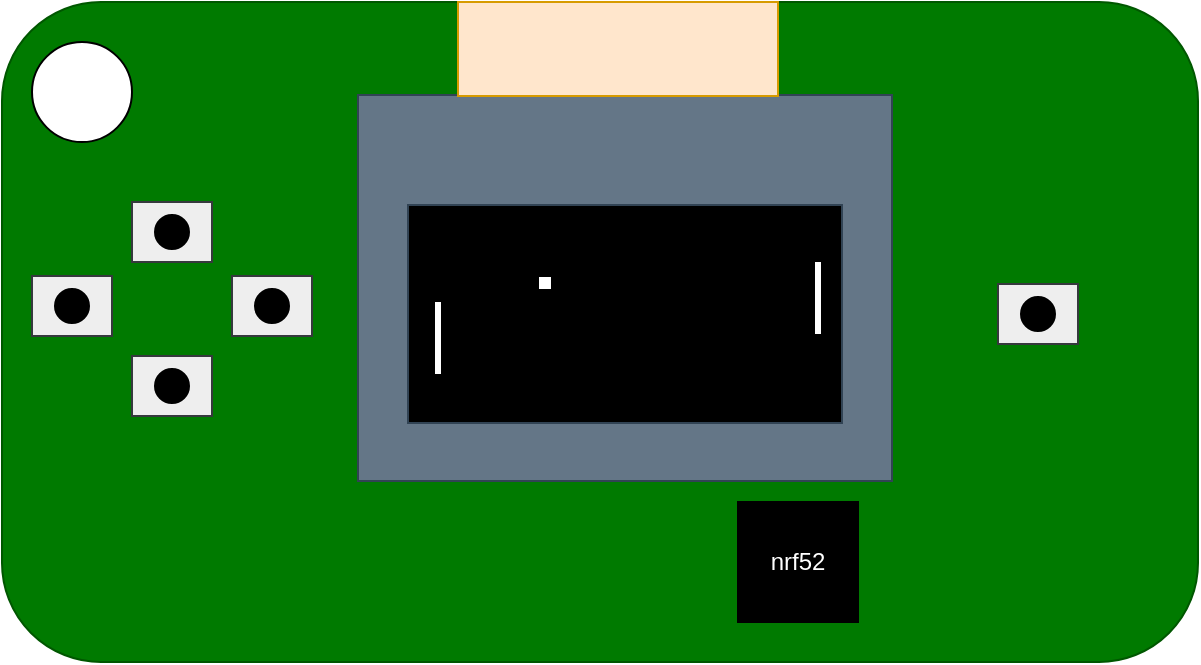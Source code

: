 <mxfile version="20.7.4" type="device"><diagram id="BsRCj93kudC3uUnsjZiU" name="Page-1"><mxGraphModel dx="1434" dy="792" grid="1" gridSize="10" guides="1" tooltips="1" connect="1" arrows="1" fold="1" page="1" pageScale="1" pageWidth="1169" pageHeight="827" math="0" shadow="0"><root><mxCell id="0"/><mxCell id="1" parent="0"/><mxCell id="20O2V24l1vJA8Wf-KVOs-1" value="" style="rounded=1;whiteSpace=wrap;html=1;fillColor=#007A00;strokeColor=#005700;fontColor=#ffffff;" parent="1" vertex="1"><mxGeometry x="392" y="280" width="598" height="330" as="geometry"/></mxCell><mxCell id="20O2V24l1vJA8Wf-KVOs-2" value="" style="ellipse;whiteSpace=wrap;html=1;aspect=fixed;" parent="1" vertex="1"><mxGeometry x="407" y="300" width="50" height="50" as="geometry"/></mxCell><mxCell id="20O2V24l1vJA8Wf-KVOs-27" value="" style="rounded=0;whiteSpace=wrap;html=1;fillColor=#647687;fontColor=#ffffff;strokeColor=#314354;" parent="1" vertex="1"><mxGeometry x="570" y="326.5" width="267" height="193" as="geometry"/></mxCell><mxCell id="20O2V24l1vJA8Wf-KVOs-28" value="&lt;div&gt;nrf52&lt;/div&gt;" style="rounded=0;whiteSpace=wrap;html=1;fillColor=#000000;fontColor=#FFFFFF;" parent="1" vertex="1"><mxGeometry x="760" y="530" width="60" height="60" as="geometry"/></mxCell><mxCell id="20O2V24l1vJA8Wf-KVOs-25" value="" style="rounded=0;whiteSpace=wrap;html=1;fillColor=#eeeeee;strokeColor=#36393d;container=0;" parent="1" vertex="1"><mxGeometry x="890" y="421" width="40" height="30" as="geometry"/></mxCell><mxCell id="20O2V24l1vJA8Wf-KVOs-26" value="" style="ellipse;whiteSpace=wrap;html=1;aspect=fixed;container=0;fillColor=#000000;" parent="1" vertex="1"><mxGeometry x="901.5" y="427.5" width="17" height="17" as="geometry"/></mxCell><mxCell id="20O2V24l1vJA8Wf-KVOs-6" value="" style="rounded=0;whiteSpace=wrap;html=1;fillColor=#eeeeee;strokeColor=#36393d;container=0;" parent="1" vertex="1"><mxGeometry x="457" y="380" width="40" height="30" as="geometry"/></mxCell><mxCell id="20O2V24l1vJA8Wf-KVOs-8" value="" style="ellipse;whiteSpace=wrap;html=1;aspect=fixed;container=0;fillColor=#000000;" parent="1" vertex="1"><mxGeometry x="468.5" y="386.5" width="17" height="17" as="geometry"/></mxCell><mxCell id="20O2V24l1vJA8Wf-KVOs-11" value="" style="rounded=0;whiteSpace=wrap;html=1;fillColor=#eeeeee;strokeColor=#36393d;container=0;" parent="1" vertex="1"><mxGeometry x="507" y="417" width="40" height="30" as="geometry"/></mxCell><mxCell id="20O2V24l1vJA8Wf-KVOs-12" value="" style="ellipse;whiteSpace=wrap;html=1;aspect=fixed;container=0;fillColor=#000000;" parent="1" vertex="1"><mxGeometry x="518.5" y="423.5" width="17" height="17" as="geometry"/></mxCell><mxCell id="20O2V24l1vJA8Wf-KVOs-15" value="" style="rounded=0;whiteSpace=wrap;html=1;fillColor=#eeeeee;strokeColor=#36393d;container=0;" parent="1" vertex="1"><mxGeometry x="457" y="457" width="40" height="30" as="geometry"/></mxCell><mxCell id="20O2V24l1vJA8Wf-KVOs-16" value="" style="ellipse;whiteSpace=wrap;html=1;aspect=fixed;container=0;fillColor=#000000;" parent="1" vertex="1"><mxGeometry x="468.5" y="463.5" width="17" height="17" as="geometry"/></mxCell><mxCell id="20O2V24l1vJA8Wf-KVOs-18" value="" style="rounded=0;whiteSpace=wrap;html=1;fillColor=#eeeeee;strokeColor=#36393d;container=0;" parent="1" vertex="1"><mxGeometry x="407" y="417" width="40" height="30" as="geometry"/></mxCell><mxCell id="20O2V24l1vJA8Wf-KVOs-19" value="" style="ellipse;whiteSpace=wrap;html=1;aspect=fixed;container=0;fillColor=#000000;" parent="1" vertex="1"><mxGeometry x="418.5" y="423.5" width="17" height="17" as="geometry"/></mxCell><mxCell id="20O2V24l1vJA8Wf-KVOs-29" value="" style="rounded=0;whiteSpace=wrap;html=1;fillColor=#000000;fontColor=#ffffff;strokeColor=#314354;" parent="1" vertex="1"><mxGeometry x="595" y="381.5" width="217" height="109" as="geometry"/></mxCell><mxCell id="20O2V24l1vJA8Wf-KVOs-30" value="" style="rounded=0;whiteSpace=wrap;html=1;strokeColor=#d79b00;fillColor=#ffe6cc;" parent="1" vertex="1"><mxGeometry x="620" y="280" width="160" height="47" as="geometry"/></mxCell><mxCell id="20O2V24l1vJA8Wf-KVOs-32" value="" style="endArrow=none;html=1;rounded=0;fontColor=#FFFFFF;strokeColor=#FFFFFF;strokeWidth=3;" parent="1" edge="1"><mxGeometry width="50" height="50" relative="1" as="geometry"><mxPoint x="610" y="466" as="sourcePoint"/><mxPoint x="610" y="430" as="targetPoint"/></mxGeometry></mxCell><mxCell id="20O2V24l1vJA8Wf-KVOs-33" value="" style="endArrow=none;html=1;rounded=0;fontColor=#FFFFFF;strokeColor=#FFFFFF;strokeWidth=3;" parent="1" edge="1"><mxGeometry width="50" height="50" relative="1" as="geometry"><mxPoint x="800" y="446" as="sourcePoint"/><mxPoint x="800" y="410" as="targetPoint"/></mxGeometry></mxCell><mxCell id="20O2V24l1vJA8Wf-KVOs-34" value="" style="rounded=0;whiteSpace=wrap;html=1;" parent="1" vertex="1"><mxGeometry x="660" y="417" width="7" height="7" as="geometry"/></mxCell></root></mxGraphModel></diagram></mxfile>